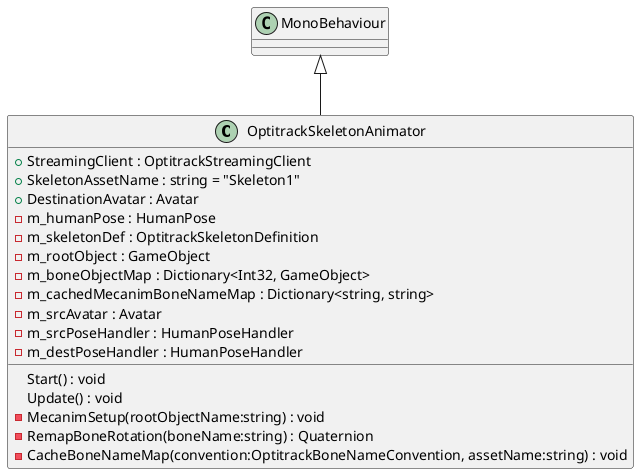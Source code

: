 @startuml
class OptitrackSkeletonAnimator {
    + StreamingClient : OptitrackStreamingClient
    + SkeletonAssetName : string = "Skeleton1"
    + DestinationAvatar : Avatar
    - m_humanPose : HumanPose
    - m_skeletonDef : OptitrackSkeletonDefinition
    - m_rootObject : GameObject
    - m_boneObjectMap : Dictionary<Int32, GameObject>
    - m_cachedMecanimBoneNameMap : Dictionary<string, string>
    - m_srcAvatar : Avatar
    - m_srcPoseHandler : HumanPoseHandler
    - m_destPoseHandler : HumanPoseHandler
    Start() : void
    Update() : void
    - MecanimSetup(rootObjectName:string) : void
    - RemapBoneRotation(boneName:string) : Quaternion
    - CacheBoneNameMap(convention:OptitrackBoneNameConvention, assetName:string) : void
}
MonoBehaviour <|-- OptitrackSkeletonAnimator
@enduml
